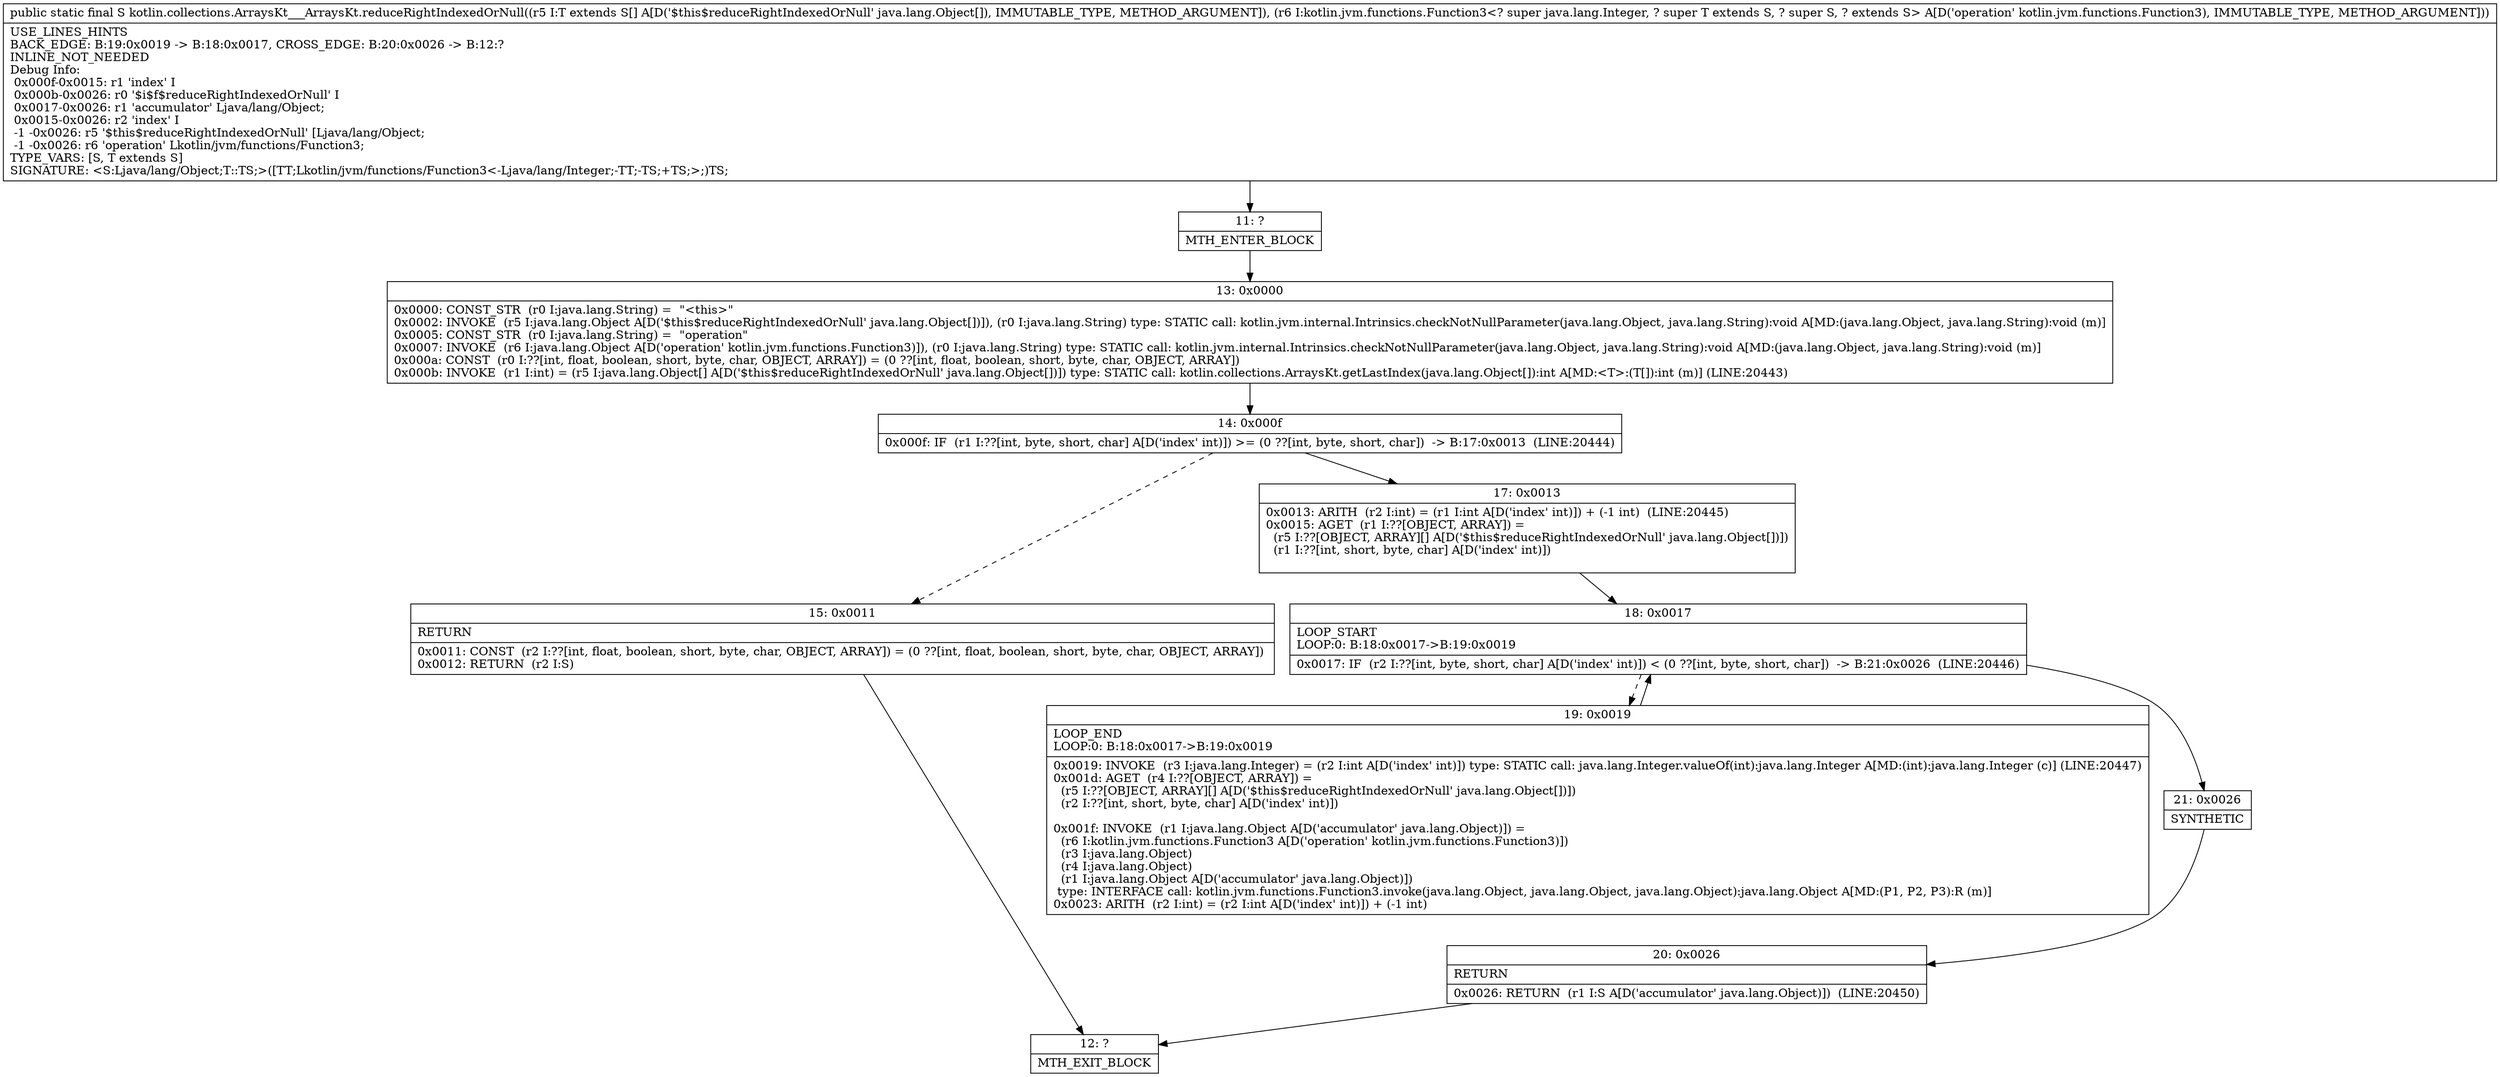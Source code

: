 digraph "CFG forkotlin.collections.ArraysKt___ArraysKt.reduceRightIndexedOrNull([Ljava\/lang\/Object;Lkotlin\/jvm\/functions\/Function3;)Ljava\/lang\/Object;" {
Node_11 [shape=record,label="{11\:\ ?|MTH_ENTER_BLOCK\l}"];
Node_13 [shape=record,label="{13\:\ 0x0000|0x0000: CONST_STR  (r0 I:java.lang.String) =  \"\<this\>\" \l0x0002: INVOKE  (r5 I:java.lang.Object A[D('$this$reduceRightIndexedOrNull' java.lang.Object[])]), (r0 I:java.lang.String) type: STATIC call: kotlin.jvm.internal.Intrinsics.checkNotNullParameter(java.lang.Object, java.lang.String):void A[MD:(java.lang.Object, java.lang.String):void (m)]\l0x0005: CONST_STR  (r0 I:java.lang.String) =  \"operation\" \l0x0007: INVOKE  (r6 I:java.lang.Object A[D('operation' kotlin.jvm.functions.Function3)]), (r0 I:java.lang.String) type: STATIC call: kotlin.jvm.internal.Intrinsics.checkNotNullParameter(java.lang.Object, java.lang.String):void A[MD:(java.lang.Object, java.lang.String):void (m)]\l0x000a: CONST  (r0 I:??[int, float, boolean, short, byte, char, OBJECT, ARRAY]) = (0 ??[int, float, boolean, short, byte, char, OBJECT, ARRAY]) \l0x000b: INVOKE  (r1 I:int) = (r5 I:java.lang.Object[] A[D('$this$reduceRightIndexedOrNull' java.lang.Object[])]) type: STATIC call: kotlin.collections.ArraysKt.getLastIndex(java.lang.Object[]):int A[MD:\<T\>:(T[]):int (m)] (LINE:20443)\l}"];
Node_14 [shape=record,label="{14\:\ 0x000f|0x000f: IF  (r1 I:??[int, byte, short, char] A[D('index' int)]) \>= (0 ??[int, byte, short, char])  \-\> B:17:0x0013  (LINE:20444)\l}"];
Node_15 [shape=record,label="{15\:\ 0x0011|RETURN\l|0x0011: CONST  (r2 I:??[int, float, boolean, short, byte, char, OBJECT, ARRAY]) = (0 ??[int, float, boolean, short, byte, char, OBJECT, ARRAY]) \l0x0012: RETURN  (r2 I:S) \l}"];
Node_12 [shape=record,label="{12\:\ ?|MTH_EXIT_BLOCK\l}"];
Node_17 [shape=record,label="{17\:\ 0x0013|0x0013: ARITH  (r2 I:int) = (r1 I:int A[D('index' int)]) + (\-1 int)  (LINE:20445)\l0x0015: AGET  (r1 I:??[OBJECT, ARRAY]) = \l  (r5 I:??[OBJECT, ARRAY][] A[D('$this$reduceRightIndexedOrNull' java.lang.Object[])])\l  (r1 I:??[int, short, byte, char] A[D('index' int)])\l \l}"];
Node_18 [shape=record,label="{18\:\ 0x0017|LOOP_START\lLOOP:0: B:18:0x0017\-\>B:19:0x0019\l|0x0017: IF  (r2 I:??[int, byte, short, char] A[D('index' int)]) \< (0 ??[int, byte, short, char])  \-\> B:21:0x0026  (LINE:20446)\l}"];
Node_19 [shape=record,label="{19\:\ 0x0019|LOOP_END\lLOOP:0: B:18:0x0017\-\>B:19:0x0019\l|0x0019: INVOKE  (r3 I:java.lang.Integer) = (r2 I:int A[D('index' int)]) type: STATIC call: java.lang.Integer.valueOf(int):java.lang.Integer A[MD:(int):java.lang.Integer (c)] (LINE:20447)\l0x001d: AGET  (r4 I:??[OBJECT, ARRAY]) = \l  (r5 I:??[OBJECT, ARRAY][] A[D('$this$reduceRightIndexedOrNull' java.lang.Object[])])\l  (r2 I:??[int, short, byte, char] A[D('index' int)])\l \l0x001f: INVOKE  (r1 I:java.lang.Object A[D('accumulator' java.lang.Object)]) = \l  (r6 I:kotlin.jvm.functions.Function3 A[D('operation' kotlin.jvm.functions.Function3)])\l  (r3 I:java.lang.Object)\l  (r4 I:java.lang.Object)\l  (r1 I:java.lang.Object A[D('accumulator' java.lang.Object)])\l type: INTERFACE call: kotlin.jvm.functions.Function3.invoke(java.lang.Object, java.lang.Object, java.lang.Object):java.lang.Object A[MD:(P1, P2, P3):R (m)]\l0x0023: ARITH  (r2 I:int) = (r2 I:int A[D('index' int)]) + (\-1 int) \l}"];
Node_21 [shape=record,label="{21\:\ 0x0026|SYNTHETIC\l}"];
Node_20 [shape=record,label="{20\:\ 0x0026|RETURN\l|0x0026: RETURN  (r1 I:S A[D('accumulator' java.lang.Object)])  (LINE:20450)\l}"];
MethodNode[shape=record,label="{public static final S kotlin.collections.ArraysKt___ArraysKt.reduceRightIndexedOrNull((r5 I:T extends S[] A[D('$this$reduceRightIndexedOrNull' java.lang.Object[]), IMMUTABLE_TYPE, METHOD_ARGUMENT]), (r6 I:kotlin.jvm.functions.Function3\<? super java.lang.Integer, ? super T extends S, ? super S, ? extends S\> A[D('operation' kotlin.jvm.functions.Function3), IMMUTABLE_TYPE, METHOD_ARGUMENT]))  | USE_LINES_HINTS\lBACK_EDGE: B:19:0x0019 \-\> B:18:0x0017, CROSS_EDGE: B:20:0x0026 \-\> B:12:?\lINLINE_NOT_NEEDED\lDebug Info:\l  0x000f\-0x0015: r1 'index' I\l  0x000b\-0x0026: r0 '$i$f$reduceRightIndexedOrNull' I\l  0x0017\-0x0026: r1 'accumulator' Ljava\/lang\/Object;\l  0x0015\-0x0026: r2 'index' I\l  \-1 \-0x0026: r5 '$this$reduceRightIndexedOrNull' [Ljava\/lang\/Object;\l  \-1 \-0x0026: r6 'operation' Lkotlin\/jvm\/functions\/Function3;\lTYPE_VARS: [S, T extends S]\lSIGNATURE: \<S:Ljava\/lang\/Object;T::TS;\>([TT;Lkotlin\/jvm\/functions\/Function3\<\-Ljava\/lang\/Integer;\-TT;\-TS;+TS;\>;)TS;\l}"];
MethodNode -> Node_11;Node_11 -> Node_13;
Node_13 -> Node_14;
Node_14 -> Node_15[style=dashed];
Node_14 -> Node_17;
Node_15 -> Node_12;
Node_17 -> Node_18;
Node_18 -> Node_19[style=dashed];
Node_18 -> Node_21;
Node_19 -> Node_18;
Node_21 -> Node_20;
Node_20 -> Node_12;
}

